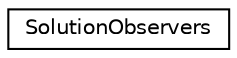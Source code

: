 digraph "Graphical Class Hierarchy"
{
 // LATEX_PDF_SIZE
  edge [fontname="Helvetica",fontsize="10",labelfontname="Helvetica",labelfontsize="10"];
  node [fontname="Helvetica",fontsize="10",shape=record];
  rankdir="LR";
  Node0 [label="SolutionObservers",height=0.2,width=0.4,color="black", fillcolor="white", style="filled",URL="$structoperations__research_1_1sat_1_1_solution_observers.html",tooltip=" "];
}
